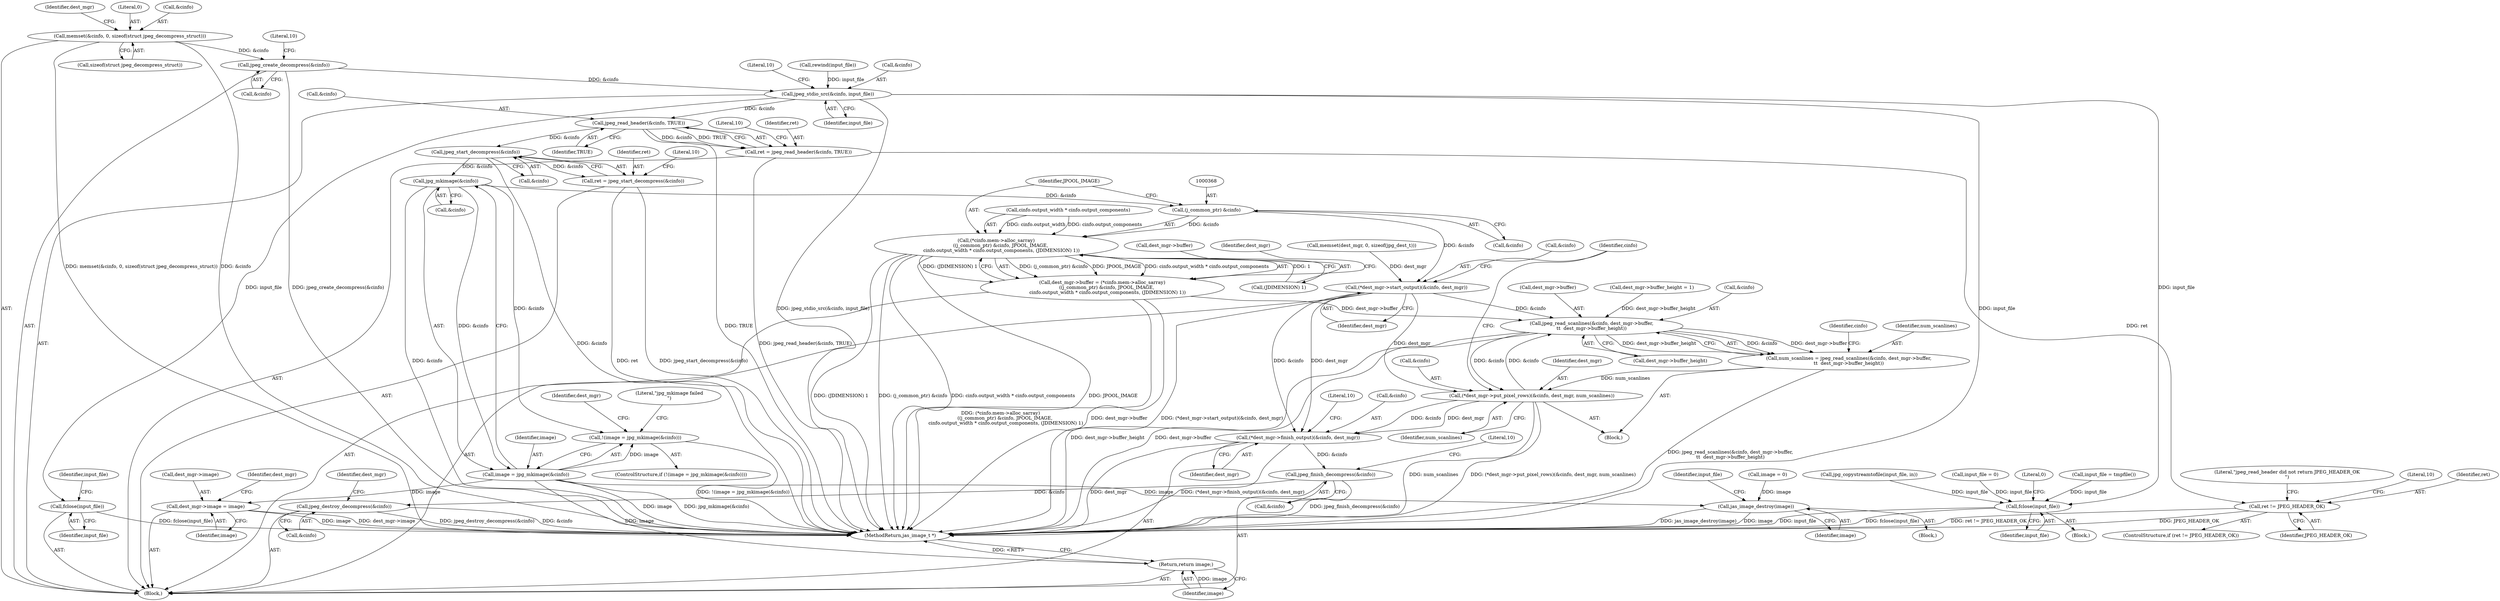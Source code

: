 digraph "0_jasper_d42b2388f7f8e0332c846675133acea151fc557a_40@API" {
"1000194" [label="(Call,jpeg_create_decompress(&cinfo))"];
"1000134" [label="(Call,memset(&cinfo, 0, sizeof(struct jpeg_decompress_struct)))"];
"1000205" [label="(Call,jpeg_stdio_src(&cinfo, input_file))"];
"1000217" [label="(Call,jpeg_read_header(&cinfo, TRUE))"];
"1000215" [label="(Call,ret = jpeg_read_header(&cinfo, TRUE))"];
"1000227" [label="(Call,ret != JPEG_HEADER_OK)"];
"1000256" [label="(Call,jpeg_start_decompress(&cinfo))"];
"1000254" [label="(Call,ret = jpeg_start_decompress(&cinfo))"];
"1000320" [label="(Call,jpg_mkimage(&cinfo))"];
"1000317" [label="(Call,!(image = jpg_mkimage(&cinfo)))"];
"1000318" [label="(Call,image = jpg_mkimage(&cinfo))"];
"1000327" [label="(Call,dest_mgr->image = image)"];
"1000465" [label="(Return,return image;)"];
"1000480" [label="(Call,jas_image_destroy(image))"];
"1000367" [label="(Call,(j_common_ptr) &cinfo)"];
"1000366" [label="(Call,(*cinfo.mem->alloc_sarray)\n      ((j_common_ptr) &cinfo, JPOOL_IMAGE,\n       cinfo.output_width * cinfo.output_components, (JDIMENSION) 1))"];
"1000362" [label="(Call,dest_mgr->buffer = (*cinfo.mem->alloc_sarray)\n      ((j_common_ptr) &cinfo, JPOOL_IMAGE,\n       cinfo.output_width * cinfo.output_components, (JDIMENSION) 1))"];
"1000407" [label="(Call,jpeg_read_scanlines(&cinfo, dest_mgr->buffer,\n\t\t  dest_mgr->buffer_height))"];
"1000405" [label="(Call,num_scanlines = jpeg_read_scanlines(&cinfo, dest_mgr->buffer,\n\t\t  dest_mgr->buffer_height))"];
"1000416" [label="(Call,(*dest_mgr->put_pixel_rows)(&cinfo, dest_mgr, num_scanlines))"];
"1000421" [label="(Call,(*dest_mgr->finish_output)(&cinfo, dest_mgr))"];
"1000431" [label="(Call,jpeg_finish_decompress(&cinfo))"];
"1000440" [label="(Call,jpeg_destroy_decompress(&cinfo))"];
"1000392" [label="(Call,(*dest_mgr->start_output)(&cinfo, dest_mgr))"];
"1000452" [label="(Call,fclose(input_file))"];
"1000485" [label="(Call,fclose(input_file))"];
"1000173" [label="(Call,rewind(input_file))"];
"1000431" [label="(Call,jpeg_finish_decompress(&cinfo))"];
"1000404" [label="(Block,)"];
"1000195" [label="(Call,&cinfo)"];
"1000222" [label="(Literal,10)"];
"1000454" [label="(Call,input_file = 0)"];
"1000320" [label="(Call,jpg_mkimage(&cinfo))"];
"1000372" [label="(Call,cinfo.output_width * cinfo.output_components)"];
"1000216" [label="(Identifier,ret)"];
"1000318" [label="(Call,image = jpg_mkimage(&cinfo))"];
"1000328" [label="(Call,dest_mgr->image)"];
"1000316" [label="(ControlStructure,if (!(image = jpg_mkimage(&cinfo))))"];
"1000226" [label="(ControlStructure,if (ret != JPEG_HEADER_OK))"];
"1000321" [label="(Call,&cinfo)"];
"1000488" [label="(Literal,0)"];
"1000382" [label="(Call,dest_mgr->buffer_height = 1)"];
"1000329" [label="(Identifier,dest_mgr)"];
"1000220" [label="(Identifier,TRUE)"];
"1000421" [label="(Call,(*dest_mgr->finish_output)(&cinfo, dest_mgr))"];
"1000392" [label="(Call,(*dest_mgr->start_output)(&cinfo, dest_mgr))"];
"1000367" [label="(Call,(j_common_ptr) &cinfo)"];
"1000206" [label="(Call,&cinfo)"];
"1000413" [label="(Call,dest_mgr->buffer_height)"];
"1000453" [label="(Identifier,input_file)"];
"1000483" [label="(Identifier,input_file)"];
"1000215" [label="(Call,ret = jpeg_read_header(&cinfo, TRUE))"];
"1000481" [label="(Identifier,image)"];
"1000484" [label="(Block,)"];
"1000363" [label="(Call,dest_mgr->buffer)"];
"1000384" [label="(Identifier,dest_mgr)"];
"1000208" [label="(Identifier,input_file)"];
"1000194" [label="(Call,jpeg_create_decompress(&cinfo))"];
"1000217" [label="(Call,jpeg_read_header(&cinfo, TRUE))"];
"1000486" [label="(Identifier,input_file)"];
"1000256" [label="(Call,jpeg_start_decompress(&cinfo))"];
"1000424" [label="(Identifier,dest_mgr)"];
"1000134" [label="(Call,memset(&cinfo, 0, sizeof(struct jpeg_decompress_struct)))"];
"1000408" [label="(Call,&cinfo)"];
"1000405" [label="(Call,num_scanlines = jpeg_read_scanlines(&cinfo, dest_mgr->buffer,\n\t\t  dest_mgr->buffer_height))"];
"1000140" [label="(Call,memset(dest_mgr, 0, sizeof(jpg_dest_t)))"];
"1000257" [label="(Call,&cinfo)"];
"1000141" [label="(Identifier,dest_mgr)"];
"1000218" [label="(Call,&cinfo)"];
"1000327" [label="(Call,dest_mgr->image = image)"];
"1000395" [label="(Identifier,dest_mgr)"];
"1000229" [label="(Identifier,JPEG_HEADER_OK)"];
"1000319" [label="(Identifier,image)"];
"1000255" [label="(Identifier,ret)"];
"1000260" [label="(Literal,10)"];
"1000432" [label="(Call,&cinfo)"];
"1000420" [label="(Identifier,num_scanlines)"];
"1000419" [label="(Identifier,dest_mgr)"];
"1000210" [label="(Literal,10)"];
"1000366" [label="(Call,(*cinfo.mem->alloc_sarray)\n      ((j_common_ptr) &cinfo, JPOOL_IMAGE,\n       cinfo.output_width * cinfo.output_components, (JDIMENSION) 1))"];
"1000445" [label="(Identifier,dest_mgr)"];
"1000232" [label="(Literal,\"jpeg_read_header did not return JPEG_HEADER_OK\n\")"];
"1000362" [label="(Call,dest_mgr->buffer = (*cinfo.mem->alloc_sarray)\n      ((j_common_ptr) &cinfo, JPOOL_IMAGE,\n       cinfo.output_width * cinfo.output_components, (JDIMENSION) 1))"];
"1000369" [label="(Call,&cinfo)"];
"1000416" [label="(Call,(*dest_mgr->put_pixel_rows)(&cinfo, dest_mgr, num_scanlines))"];
"1000379" [label="(Call,(JDIMENSION) 1)"];
"1000426" [label="(Literal,10)"];
"1000371" [label="(Identifier,JPOOL_IMAGE)"];
"1000150" [label="(Call,image = 0)"];
"1000489" [label="(MethodReturn,jas_image_t *)"];
"1000479" [label="(Block,)"];
"1000317" [label="(Call,!(image = jpg_mkimage(&cinfo)))"];
"1000480" [label="(Call,jas_image_destroy(image))"];
"1000198" [label="(Literal,10)"];
"1000138" [label="(Call,sizeof(struct jpeg_decompress_struct))"];
"1000234" [label="(Literal,10)"];
"1000407" [label="(Call,jpeg_read_scanlines(&cinfo, dest_mgr->buffer,\n\t\t  dest_mgr->buffer_height))"];
"1000422" [label="(Call,&cinfo)"];
"1000418" [label="(Identifier,cinfo)"];
"1000399" [label="(Identifier,cinfo)"];
"1000137" [label="(Literal,0)"];
"1000325" [label="(Literal,\"jpg_mkimage failed\n\")"];
"1000466" [label="(Identifier,image)"];
"1000158" [label="(Call,input_file = tmpfile())"];
"1000254" [label="(Call,ret = jpeg_start_decompress(&cinfo))"];
"1000417" [label="(Call,&cinfo)"];
"1000336" [label="(Identifier,dest_mgr)"];
"1000393" [label="(Call,&cinfo)"];
"1000410" [label="(Call,dest_mgr->buffer)"];
"1000406" [label="(Identifier,num_scanlines)"];
"1000331" [label="(Identifier,image)"];
"1000228" [label="(Identifier,ret)"];
"1000205" [label="(Call,jpeg_stdio_src(&cinfo, input_file))"];
"1000440" [label="(Call,jpeg_destroy_decompress(&cinfo))"];
"1000455" [label="(Identifier,input_file)"];
"1000227" [label="(Call,ret != JPEG_HEADER_OK)"];
"1000435" [label="(Literal,10)"];
"1000465" [label="(Return,return image;)"];
"1000441" [label="(Call,&cinfo)"];
"1000452" [label="(Call,fclose(input_file))"];
"1000112" [label="(Block,)"];
"1000485" [label="(Call,fclose(input_file))"];
"1000135" [label="(Call,&cinfo)"];
"1000166" [label="(Call,jpg_copystreamtofile(input_file, in))"];
"1000194" -> "1000112"  [label="AST: "];
"1000194" -> "1000195"  [label="CFG: "];
"1000195" -> "1000194"  [label="AST: "];
"1000198" -> "1000194"  [label="CFG: "];
"1000194" -> "1000489"  [label="DDG: jpeg_create_decompress(&cinfo)"];
"1000134" -> "1000194"  [label="DDG: &cinfo"];
"1000194" -> "1000205"  [label="DDG: &cinfo"];
"1000134" -> "1000112"  [label="AST: "];
"1000134" -> "1000138"  [label="CFG: "];
"1000135" -> "1000134"  [label="AST: "];
"1000137" -> "1000134"  [label="AST: "];
"1000138" -> "1000134"  [label="AST: "];
"1000141" -> "1000134"  [label="CFG: "];
"1000134" -> "1000489"  [label="DDG: memset(&cinfo, 0, sizeof(struct jpeg_decompress_struct))"];
"1000134" -> "1000489"  [label="DDG: &cinfo"];
"1000205" -> "1000112"  [label="AST: "];
"1000205" -> "1000208"  [label="CFG: "];
"1000206" -> "1000205"  [label="AST: "];
"1000208" -> "1000205"  [label="AST: "];
"1000210" -> "1000205"  [label="CFG: "];
"1000205" -> "1000489"  [label="DDG: input_file"];
"1000205" -> "1000489"  [label="DDG: jpeg_stdio_src(&cinfo, input_file)"];
"1000173" -> "1000205"  [label="DDG: input_file"];
"1000205" -> "1000217"  [label="DDG: &cinfo"];
"1000205" -> "1000452"  [label="DDG: input_file"];
"1000205" -> "1000485"  [label="DDG: input_file"];
"1000217" -> "1000215"  [label="AST: "];
"1000217" -> "1000220"  [label="CFG: "];
"1000218" -> "1000217"  [label="AST: "];
"1000220" -> "1000217"  [label="AST: "];
"1000215" -> "1000217"  [label="CFG: "];
"1000217" -> "1000489"  [label="DDG: TRUE"];
"1000217" -> "1000215"  [label="DDG: &cinfo"];
"1000217" -> "1000215"  [label="DDG: TRUE"];
"1000217" -> "1000256"  [label="DDG: &cinfo"];
"1000215" -> "1000112"  [label="AST: "];
"1000216" -> "1000215"  [label="AST: "];
"1000222" -> "1000215"  [label="CFG: "];
"1000215" -> "1000489"  [label="DDG: jpeg_read_header(&cinfo, TRUE)"];
"1000215" -> "1000227"  [label="DDG: ret"];
"1000227" -> "1000226"  [label="AST: "];
"1000227" -> "1000229"  [label="CFG: "];
"1000228" -> "1000227"  [label="AST: "];
"1000229" -> "1000227"  [label="AST: "];
"1000232" -> "1000227"  [label="CFG: "];
"1000234" -> "1000227"  [label="CFG: "];
"1000227" -> "1000489"  [label="DDG: ret != JPEG_HEADER_OK"];
"1000227" -> "1000489"  [label="DDG: JPEG_HEADER_OK"];
"1000256" -> "1000254"  [label="AST: "];
"1000256" -> "1000257"  [label="CFG: "];
"1000257" -> "1000256"  [label="AST: "];
"1000254" -> "1000256"  [label="CFG: "];
"1000256" -> "1000489"  [label="DDG: &cinfo"];
"1000256" -> "1000254"  [label="DDG: &cinfo"];
"1000256" -> "1000320"  [label="DDG: &cinfo"];
"1000254" -> "1000112"  [label="AST: "];
"1000255" -> "1000254"  [label="AST: "];
"1000260" -> "1000254"  [label="CFG: "];
"1000254" -> "1000489"  [label="DDG: ret"];
"1000254" -> "1000489"  [label="DDG: jpeg_start_decompress(&cinfo)"];
"1000320" -> "1000318"  [label="AST: "];
"1000320" -> "1000321"  [label="CFG: "];
"1000321" -> "1000320"  [label="AST: "];
"1000318" -> "1000320"  [label="CFG: "];
"1000320" -> "1000489"  [label="DDG: &cinfo"];
"1000320" -> "1000317"  [label="DDG: &cinfo"];
"1000320" -> "1000318"  [label="DDG: &cinfo"];
"1000320" -> "1000367"  [label="DDG: &cinfo"];
"1000317" -> "1000316"  [label="AST: "];
"1000317" -> "1000318"  [label="CFG: "];
"1000318" -> "1000317"  [label="AST: "];
"1000325" -> "1000317"  [label="CFG: "];
"1000329" -> "1000317"  [label="CFG: "];
"1000317" -> "1000489"  [label="DDG: !(image = jpg_mkimage(&cinfo))"];
"1000318" -> "1000317"  [label="DDG: image"];
"1000319" -> "1000318"  [label="AST: "];
"1000318" -> "1000489"  [label="DDG: image"];
"1000318" -> "1000489"  [label="DDG: jpg_mkimage(&cinfo)"];
"1000318" -> "1000327"  [label="DDG: image"];
"1000318" -> "1000465"  [label="DDG: image"];
"1000318" -> "1000480"  [label="DDG: image"];
"1000327" -> "1000112"  [label="AST: "];
"1000327" -> "1000331"  [label="CFG: "];
"1000328" -> "1000327"  [label="AST: "];
"1000331" -> "1000327"  [label="AST: "];
"1000336" -> "1000327"  [label="CFG: "];
"1000327" -> "1000489"  [label="DDG: image"];
"1000327" -> "1000489"  [label="DDG: dest_mgr->image"];
"1000465" -> "1000112"  [label="AST: "];
"1000465" -> "1000466"  [label="CFG: "];
"1000466" -> "1000465"  [label="AST: "];
"1000489" -> "1000465"  [label="CFG: "];
"1000465" -> "1000489"  [label="DDG: <RET>"];
"1000466" -> "1000465"  [label="DDG: image"];
"1000480" -> "1000479"  [label="AST: "];
"1000480" -> "1000481"  [label="CFG: "];
"1000481" -> "1000480"  [label="AST: "];
"1000483" -> "1000480"  [label="CFG: "];
"1000480" -> "1000489"  [label="DDG: jas_image_destroy(image)"];
"1000480" -> "1000489"  [label="DDG: image"];
"1000150" -> "1000480"  [label="DDG: image"];
"1000367" -> "1000366"  [label="AST: "];
"1000367" -> "1000369"  [label="CFG: "];
"1000368" -> "1000367"  [label="AST: "];
"1000369" -> "1000367"  [label="AST: "];
"1000371" -> "1000367"  [label="CFG: "];
"1000367" -> "1000366"  [label="DDG: &cinfo"];
"1000367" -> "1000392"  [label="DDG: &cinfo"];
"1000366" -> "1000362"  [label="AST: "];
"1000366" -> "1000379"  [label="CFG: "];
"1000371" -> "1000366"  [label="AST: "];
"1000372" -> "1000366"  [label="AST: "];
"1000379" -> "1000366"  [label="AST: "];
"1000362" -> "1000366"  [label="CFG: "];
"1000366" -> "1000489"  [label="DDG: (JDIMENSION) 1"];
"1000366" -> "1000489"  [label="DDG: (j_common_ptr) &cinfo"];
"1000366" -> "1000489"  [label="DDG: cinfo.output_width * cinfo.output_components"];
"1000366" -> "1000489"  [label="DDG: JPOOL_IMAGE"];
"1000366" -> "1000362"  [label="DDG: (j_common_ptr) &cinfo"];
"1000366" -> "1000362"  [label="DDG: JPOOL_IMAGE"];
"1000366" -> "1000362"  [label="DDG: cinfo.output_width * cinfo.output_components"];
"1000366" -> "1000362"  [label="DDG: (JDIMENSION) 1"];
"1000372" -> "1000366"  [label="DDG: cinfo.output_width"];
"1000372" -> "1000366"  [label="DDG: cinfo.output_components"];
"1000379" -> "1000366"  [label="DDG: 1"];
"1000362" -> "1000112"  [label="AST: "];
"1000363" -> "1000362"  [label="AST: "];
"1000384" -> "1000362"  [label="CFG: "];
"1000362" -> "1000489"  [label="DDG: (*cinfo.mem->alloc_sarray)\n      ((j_common_ptr) &cinfo, JPOOL_IMAGE,\n       cinfo.output_width * cinfo.output_components, (JDIMENSION) 1)"];
"1000362" -> "1000489"  [label="DDG: dest_mgr->buffer"];
"1000362" -> "1000407"  [label="DDG: dest_mgr->buffer"];
"1000407" -> "1000405"  [label="AST: "];
"1000407" -> "1000413"  [label="CFG: "];
"1000408" -> "1000407"  [label="AST: "];
"1000410" -> "1000407"  [label="AST: "];
"1000413" -> "1000407"  [label="AST: "];
"1000405" -> "1000407"  [label="CFG: "];
"1000407" -> "1000489"  [label="DDG: dest_mgr->buffer_height"];
"1000407" -> "1000489"  [label="DDG: dest_mgr->buffer"];
"1000407" -> "1000405"  [label="DDG: &cinfo"];
"1000407" -> "1000405"  [label="DDG: dest_mgr->buffer"];
"1000407" -> "1000405"  [label="DDG: dest_mgr->buffer_height"];
"1000392" -> "1000407"  [label="DDG: &cinfo"];
"1000416" -> "1000407"  [label="DDG: &cinfo"];
"1000382" -> "1000407"  [label="DDG: dest_mgr->buffer_height"];
"1000407" -> "1000416"  [label="DDG: &cinfo"];
"1000405" -> "1000404"  [label="AST: "];
"1000406" -> "1000405"  [label="AST: "];
"1000418" -> "1000405"  [label="CFG: "];
"1000405" -> "1000489"  [label="DDG: jpeg_read_scanlines(&cinfo, dest_mgr->buffer,\n\t\t  dest_mgr->buffer_height)"];
"1000405" -> "1000416"  [label="DDG: num_scanlines"];
"1000416" -> "1000404"  [label="AST: "];
"1000416" -> "1000420"  [label="CFG: "];
"1000417" -> "1000416"  [label="AST: "];
"1000419" -> "1000416"  [label="AST: "];
"1000420" -> "1000416"  [label="AST: "];
"1000399" -> "1000416"  [label="CFG: "];
"1000416" -> "1000489"  [label="DDG: num_scanlines"];
"1000416" -> "1000489"  [label="DDG: (*dest_mgr->put_pixel_rows)(&cinfo, dest_mgr, num_scanlines)"];
"1000392" -> "1000416"  [label="DDG: dest_mgr"];
"1000416" -> "1000421"  [label="DDG: &cinfo"];
"1000416" -> "1000421"  [label="DDG: dest_mgr"];
"1000421" -> "1000112"  [label="AST: "];
"1000421" -> "1000424"  [label="CFG: "];
"1000422" -> "1000421"  [label="AST: "];
"1000424" -> "1000421"  [label="AST: "];
"1000426" -> "1000421"  [label="CFG: "];
"1000421" -> "1000489"  [label="DDG: dest_mgr"];
"1000421" -> "1000489"  [label="DDG: (*dest_mgr->finish_output)(&cinfo, dest_mgr)"];
"1000392" -> "1000421"  [label="DDG: &cinfo"];
"1000392" -> "1000421"  [label="DDG: dest_mgr"];
"1000421" -> "1000431"  [label="DDG: &cinfo"];
"1000431" -> "1000112"  [label="AST: "];
"1000431" -> "1000432"  [label="CFG: "];
"1000432" -> "1000431"  [label="AST: "];
"1000435" -> "1000431"  [label="CFG: "];
"1000431" -> "1000489"  [label="DDG: jpeg_finish_decompress(&cinfo)"];
"1000431" -> "1000440"  [label="DDG: &cinfo"];
"1000440" -> "1000112"  [label="AST: "];
"1000440" -> "1000441"  [label="CFG: "];
"1000441" -> "1000440"  [label="AST: "];
"1000445" -> "1000440"  [label="CFG: "];
"1000440" -> "1000489"  [label="DDG: jpeg_destroy_decompress(&cinfo)"];
"1000440" -> "1000489"  [label="DDG: &cinfo"];
"1000392" -> "1000112"  [label="AST: "];
"1000392" -> "1000395"  [label="CFG: "];
"1000393" -> "1000392"  [label="AST: "];
"1000395" -> "1000392"  [label="AST: "];
"1000399" -> "1000392"  [label="CFG: "];
"1000392" -> "1000489"  [label="DDG: (*dest_mgr->start_output)(&cinfo, dest_mgr)"];
"1000140" -> "1000392"  [label="DDG: dest_mgr"];
"1000452" -> "1000112"  [label="AST: "];
"1000452" -> "1000453"  [label="CFG: "];
"1000453" -> "1000452"  [label="AST: "];
"1000455" -> "1000452"  [label="CFG: "];
"1000452" -> "1000489"  [label="DDG: fclose(input_file)"];
"1000485" -> "1000484"  [label="AST: "];
"1000485" -> "1000486"  [label="CFG: "];
"1000486" -> "1000485"  [label="AST: "];
"1000488" -> "1000485"  [label="CFG: "];
"1000485" -> "1000489"  [label="DDG: input_file"];
"1000485" -> "1000489"  [label="DDG: fclose(input_file)"];
"1000166" -> "1000485"  [label="DDG: input_file"];
"1000158" -> "1000485"  [label="DDG: input_file"];
"1000454" -> "1000485"  [label="DDG: input_file"];
}
